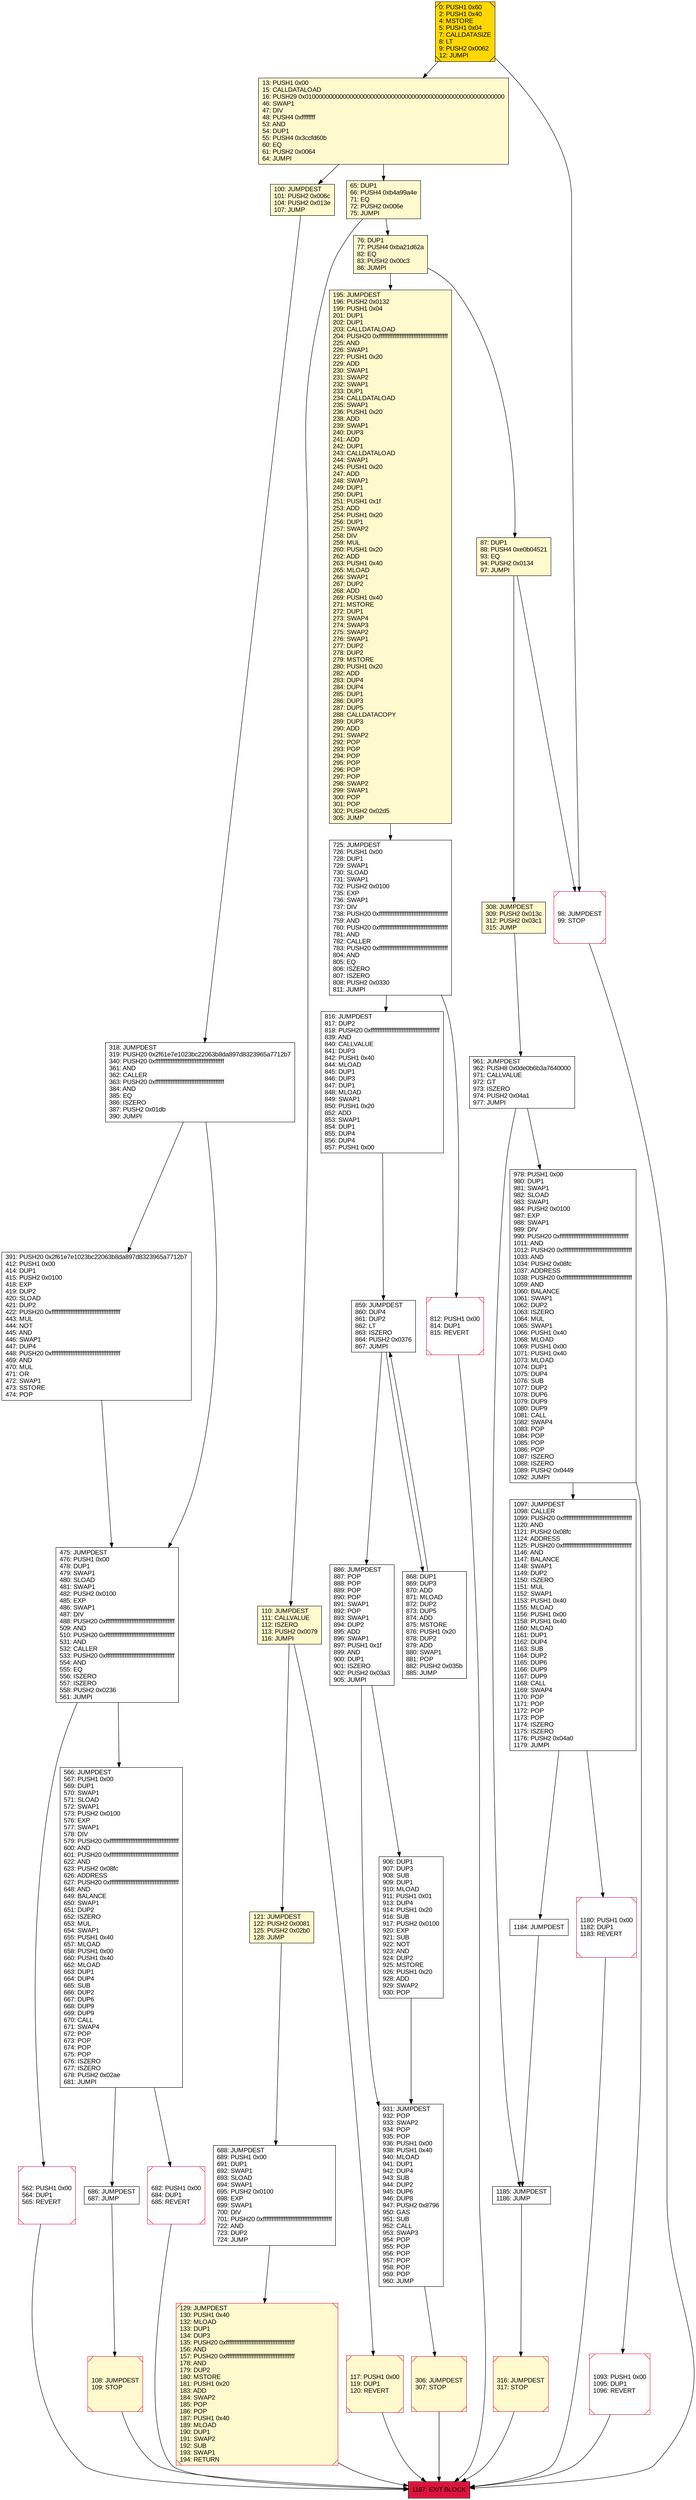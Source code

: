 digraph G {
bgcolor=transparent rankdir=UD;
node [shape=box style=filled color=black fillcolor=white fontname=arial fontcolor=black];
906 [label="906: DUP1\l907: DUP3\l908: SUB\l909: DUP1\l910: MLOAD\l911: PUSH1 0x01\l913: DUP4\l914: PUSH1 0x20\l916: SUB\l917: PUSH2 0x0100\l920: EXP\l921: SUB\l922: NOT\l923: AND\l924: DUP2\l925: MSTORE\l926: PUSH1 0x20\l928: ADD\l929: SWAP2\l930: POP\l" ];
87 [label="87: DUP1\l88: PUSH4 0xe0b04521\l93: EQ\l94: PUSH2 0x0134\l97: JUMPI\l" fillcolor=lemonchiffon ];
961 [label="961: JUMPDEST\l962: PUSH8 0x0de0b6b3a7640000\l971: CALLVALUE\l972: GT\l973: ISZERO\l974: PUSH2 0x04a1\l977: JUMPI\l" ];
121 [label="121: JUMPDEST\l122: PUSH2 0x0081\l125: PUSH2 0x02b0\l128: JUMP\l" fillcolor=lemonchiffon ];
816 [label="816: JUMPDEST\l817: DUP2\l818: PUSH20 0xffffffffffffffffffffffffffffffffffffffff\l839: AND\l840: CALLVALUE\l841: DUP3\l842: PUSH1 0x40\l844: MLOAD\l845: DUP1\l846: DUP3\l847: DUP1\l848: MLOAD\l849: SWAP1\l850: PUSH1 0x20\l852: ADD\l853: SWAP1\l854: DUP1\l855: DUP4\l856: DUP4\l857: PUSH1 0x00\l" ];
688 [label="688: JUMPDEST\l689: PUSH1 0x00\l691: DUP1\l692: SWAP1\l693: SLOAD\l694: SWAP1\l695: PUSH2 0x0100\l698: EXP\l699: SWAP1\l700: DIV\l701: PUSH20 0xffffffffffffffffffffffffffffffffffffffff\l722: AND\l723: DUP2\l724: JUMP\l" ];
886 [label="886: JUMPDEST\l887: POP\l888: POP\l889: POP\l890: POP\l891: SWAP1\l892: POP\l893: SWAP1\l894: DUP2\l895: ADD\l896: SWAP1\l897: PUSH1 0x1f\l899: AND\l900: DUP1\l901: ISZERO\l902: PUSH2 0x03a3\l905: JUMPI\l" ];
682 [label="682: PUSH1 0x00\l684: DUP1\l685: REVERT\l" shape=Msquare color=crimson ];
812 [label="812: PUSH1 0x00\l814: DUP1\l815: REVERT\l" shape=Msquare color=crimson ];
129 [label="129: JUMPDEST\l130: PUSH1 0x40\l132: MLOAD\l133: DUP1\l134: DUP3\l135: PUSH20 0xffffffffffffffffffffffffffffffffffffffff\l156: AND\l157: PUSH20 0xffffffffffffffffffffffffffffffffffffffff\l178: AND\l179: DUP2\l180: MSTORE\l181: PUSH1 0x20\l183: ADD\l184: SWAP2\l185: POP\l186: POP\l187: PUSH1 0x40\l189: MLOAD\l190: DUP1\l191: SWAP2\l192: SUB\l193: SWAP1\l194: RETURN\l" fillcolor=lemonchiffon shape=Msquare color=crimson ];
562 [label="562: PUSH1 0x00\l564: DUP1\l565: REVERT\l" shape=Msquare color=crimson ];
117 [label="117: PUSH1 0x00\l119: DUP1\l120: REVERT\l" fillcolor=lemonchiffon shape=Msquare color=crimson ];
391 [label="391: PUSH20 0x2f61e7e1023bc22063b8da897d8323965a7712b7\l412: PUSH1 0x00\l414: DUP1\l415: PUSH2 0x0100\l418: EXP\l419: DUP2\l420: SLOAD\l421: DUP2\l422: PUSH20 0xffffffffffffffffffffffffffffffffffffffff\l443: MUL\l444: NOT\l445: AND\l446: SWAP1\l447: DUP4\l448: PUSH20 0xffffffffffffffffffffffffffffffffffffffff\l469: AND\l470: MUL\l471: OR\l472: SWAP1\l473: SSTORE\l474: POP\l" ];
0 [label="0: PUSH1 0x60\l2: PUSH1 0x40\l4: MSTORE\l5: PUSH1 0x04\l7: CALLDATASIZE\l8: LT\l9: PUSH2 0x0062\l12: JUMPI\l" fillcolor=lemonchiffon shape=Msquare fillcolor=gold ];
1185 [label="1185: JUMPDEST\l1186: JUMP\l" ];
475 [label="475: JUMPDEST\l476: PUSH1 0x00\l478: DUP1\l479: SWAP1\l480: SLOAD\l481: SWAP1\l482: PUSH2 0x0100\l485: EXP\l486: SWAP1\l487: DIV\l488: PUSH20 0xffffffffffffffffffffffffffffffffffffffff\l509: AND\l510: PUSH20 0xffffffffffffffffffffffffffffffffffffffff\l531: AND\l532: CALLER\l533: PUSH20 0xffffffffffffffffffffffffffffffffffffffff\l554: AND\l555: EQ\l556: ISZERO\l557: ISZERO\l558: PUSH2 0x0236\l561: JUMPI\l" ];
566 [label="566: JUMPDEST\l567: PUSH1 0x00\l569: DUP1\l570: SWAP1\l571: SLOAD\l572: SWAP1\l573: PUSH2 0x0100\l576: EXP\l577: SWAP1\l578: DIV\l579: PUSH20 0xffffffffffffffffffffffffffffffffffffffff\l600: AND\l601: PUSH20 0xffffffffffffffffffffffffffffffffffffffff\l622: AND\l623: PUSH2 0x08fc\l626: ADDRESS\l627: PUSH20 0xffffffffffffffffffffffffffffffffffffffff\l648: AND\l649: BALANCE\l650: SWAP1\l651: DUP2\l652: ISZERO\l653: MUL\l654: SWAP1\l655: PUSH1 0x40\l657: MLOAD\l658: PUSH1 0x00\l660: PUSH1 0x40\l662: MLOAD\l663: DUP1\l664: DUP4\l665: SUB\l666: DUP2\l667: DUP6\l668: DUP9\l669: DUP9\l670: CALL\l671: SWAP4\l672: POP\l673: POP\l674: POP\l675: POP\l676: ISZERO\l677: ISZERO\l678: PUSH2 0x02ae\l681: JUMPI\l" ];
686 [label="686: JUMPDEST\l687: JUMP\l" ];
13 [label="13: PUSH1 0x00\l15: CALLDATALOAD\l16: PUSH29 0x0100000000000000000000000000000000000000000000000000000000\l46: SWAP1\l47: DIV\l48: PUSH4 0xffffffff\l53: AND\l54: DUP1\l55: PUSH4 0x3ccfd60b\l60: EQ\l61: PUSH2 0x0064\l64: JUMPI\l" fillcolor=lemonchiffon ];
195 [label="195: JUMPDEST\l196: PUSH2 0x0132\l199: PUSH1 0x04\l201: DUP1\l202: DUP1\l203: CALLDATALOAD\l204: PUSH20 0xffffffffffffffffffffffffffffffffffffffff\l225: AND\l226: SWAP1\l227: PUSH1 0x20\l229: ADD\l230: SWAP1\l231: SWAP2\l232: SWAP1\l233: DUP1\l234: CALLDATALOAD\l235: SWAP1\l236: PUSH1 0x20\l238: ADD\l239: SWAP1\l240: DUP3\l241: ADD\l242: DUP1\l243: CALLDATALOAD\l244: SWAP1\l245: PUSH1 0x20\l247: ADD\l248: SWAP1\l249: DUP1\l250: DUP1\l251: PUSH1 0x1f\l253: ADD\l254: PUSH1 0x20\l256: DUP1\l257: SWAP2\l258: DIV\l259: MUL\l260: PUSH1 0x20\l262: ADD\l263: PUSH1 0x40\l265: MLOAD\l266: SWAP1\l267: DUP2\l268: ADD\l269: PUSH1 0x40\l271: MSTORE\l272: DUP1\l273: SWAP4\l274: SWAP3\l275: SWAP2\l276: SWAP1\l277: DUP2\l278: DUP2\l279: MSTORE\l280: PUSH1 0x20\l282: ADD\l283: DUP4\l284: DUP4\l285: DUP1\l286: DUP3\l287: DUP5\l288: CALLDATACOPY\l289: DUP3\l290: ADD\l291: SWAP2\l292: POP\l293: POP\l294: POP\l295: POP\l296: POP\l297: POP\l298: SWAP2\l299: SWAP1\l300: POP\l301: POP\l302: PUSH2 0x02d5\l305: JUMP\l" fillcolor=lemonchiffon ];
110 [label="110: JUMPDEST\l111: CALLVALUE\l112: ISZERO\l113: PUSH2 0x0079\l116: JUMPI\l" fillcolor=lemonchiffon ];
308 [label="308: JUMPDEST\l309: PUSH2 0x013c\l312: PUSH2 0x03c1\l315: JUMP\l" fillcolor=lemonchiffon ];
1187 [label="1187: EXIT BLOCK\l" fillcolor=crimson ];
1093 [label="1093: PUSH1 0x00\l1095: DUP1\l1096: REVERT\l" shape=Msquare color=crimson ];
978 [label="978: PUSH1 0x00\l980: DUP1\l981: SWAP1\l982: SLOAD\l983: SWAP1\l984: PUSH2 0x0100\l987: EXP\l988: SWAP1\l989: DIV\l990: PUSH20 0xffffffffffffffffffffffffffffffffffffffff\l1011: AND\l1012: PUSH20 0xffffffffffffffffffffffffffffffffffffffff\l1033: AND\l1034: PUSH2 0x08fc\l1037: ADDRESS\l1038: PUSH20 0xffffffffffffffffffffffffffffffffffffffff\l1059: AND\l1060: BALANCE\l1061: SWAP1\l1062: DUP2\l1063: ISZERO\l1064: MUL\l1065: SWAP1\l1066: PUSH1 0x40\l1068: MLOAD\l1069: PUSH1 0x00\l1071: PUSH1 0x40\l1073: MLOAD\l1074: DUP1\l1075: DUP4\l1076: SUB\l1077: DUP2\l1078: DUP6\l1079: DUP9\l1080: DUP9\l1081: CALL\l1082: SWAP4\l1083: POP\l1084: POP\l1085: POP\l1086: POP\l1087: ISZERO\l1088: ISZERO\l1089: PUSH2 0x0449\l1092: JUMPI\l" ];
306 [label="306: JUMPDEST\l307: STOP\l" fillcolor=lemonchiffon shape=Msquare color=crimson ];
65 [label="65: DUP1\l66: PUSH4 0xb4a99a4e\l71: EQ\l72: PUSH2 0x006e\l75: JUMPI\l" fillcolor=lemonchiffon ];
1097 [label="1097: JUMPDEST\l1098: CALLER\l1099: PUSH20 0xffffffffffffffffffffffffffffffffffffffff\l1120: AND\l1121: PUSH2 0x08fc\l1124: ADDRESS\l1125: PUSH20 0xffffffffffffffffffffffffffffffffffffffff\l1146: AND\l1147: BALANCE\l1148: SWAP1\l1149: DUP2\l1150: ISZERO\l1151: MUL\l1152: SWAP1\l1153: PUSH1 0x40\l1155: MLOAD\l1156: PUSH1 0x00\l1158: PUSH1 0x40\l1160: MLOAD\l1161: DUP1\l1162: DUP4\l1163: SUB\l1164: DUP2\l1165: DUP6\l1166: DUP9\l1167: DUP9\l1168: CALL\l1169: SWAP4\l1170: POP\l1171: POP\l1172: POP\l1173: POP\l1174: ISZERO\l1175: ISZERO\l1176: PUSH2 0x04a0\l1179: JUMPI\l" ];
316 [label="316: JUMPDEST\l317: STOP\l" fillcolor=lemonchiffon shape=Msquare color=crimson ];
868 [label="868: DUP1\l869: DUP3\l870: ADD\l871: MLOAD\l872: DUP2\l873: DUP5\l874: ADD\l875: MSTORE\l876: PUSH1 0x20\l878: DUP2\l879: ADD\l880: SWAP1\l881: POP\l882: PUSH2 0x035b\l885: JUMP\l" ];
1184 [label="1184: JUMPDEST\l" ];
931 [label="931: JUMPDEST\l932: POP\l933: SWAP2\l934: POP\l935: POP\l936: PUSH1 0x00\l938: PUSH1 0x40\l940: MLOAD\l941: DUP1\l942: DUP4\l943: SUB\l944: DUP2\l945: DUP6\l946: DUP8\l947: PUSH2 0x8796\l950: GAS\l951: SUB\l952: CALL\l953: SWAP3\l954: POP\l955: POP\l956: POP\l957: POP\l958: POP\l959: POP\l960: JUMP\l" ];
98 [label="98: JUMPDEST\l99: STOP\l" shape=Msquare color=crimson ];
318 [label="318: JUMPDEST\l319: PUSH20 0x2f61e7e1023bc22063b8da897d8323965a7712b7\l340: PUSH20 0xffffffffffffffffffffffffffffffffffffffff\l361: AND\l362: CALLER\l363: PUSH20 0xffffffffffffffffffffffffffffffffffffffff\l384: AND\l385: EQ\l386: ISZERO\l387: PUSH2 0x01db\l390: JUMPI\l" ];
859 [label="859: JUMPDEST\l860: DUP4\l861: DUP2\l862: LT\l863: ISZERO\l864: PUSH2 0x0376\l867: JUMPI\l" ];
100 [label="100: JUMPDEST\l101: PUSH2 0x006c\l104: PUSH2 0x013e\l107: JUMP\l" fillcolor=lemonchiffon ];
108 [label="108: JUMPDEST\l109: STOP\l" fillcolor=lemonchiffon shape=Msquare color=crimson ];
725 [label="725: JUMPDEST\l726: PUSH1 0x00\l728: DUP1\l729: SWAP1\l730: SLOAD\l731: SWAP1\l732: PUSH2 0x0100\l735: EXP\l736: SWAP1\l737: DIV\l738: PUSH20 0xffffffffffffffffffffffffffffffffffffffff\l759: AND\l760: PUSH20 0xffffffffffffffffffffffffffffffffffffffff\l781: AND\l782: CALLER\l783: PUSH20 0xffffffffffffffffffffffffffffffffffffffff\l804: AND\l805: EQ\l806: ISZERO\l807: ISZERO\l808: PUSH2 0x0330\l811: JUMPI\l" ];
1180 [label="1180: PUSH1 0x00\l1182: DUP1\l1183: REVERT\l" shape=Msquare color=crimson ];
76 [label="76: DUP1\l77: PUSH4 0xba21d62a\l82: EQ\l83: PUSH2 0x00c3\l86: JUMPI\l" fillcolor=lemonchiffon ];
978 -> 1097;
391 -> 475;
475 -> 562;
306 -> 1187;
316 -> 1187;
0 -> 13;
961 -> 1185;
931 -> 306;
65 -> 76;
1097 -> 1180;
1180 -> 1187;
76 -> 195;
318 -> 475;
87 -> 308;
13 -> 100;
0 -> 98;
318 -> 391;
961 -> 978;
682 -> 1187;
812 -> 1187;
562 -> 1187;
906 -> 931;
725 -> 812;
859 -> 886;
87 -> 98;
725 -> 816;
76 -> 87;
13 -> 65;
1185 -> 316;
566 -> 686;
978 -> 1093;
121 -> 688;
65 -> 110;
886 -> 906;
1093 -> 1187;
1097 -> 1184;
475 -> 566;
100 -> 318;
566 -> 682;
688 -> 129;
98 -> 1187;
108 -> 1187;
859 -> 868;
868 -> 859;
308 -> 961;
686 -> 108;
195 -> 725;
110 -> 121;
129 -> 1187;
816 -> 859;
110 -> 117;
117 -> 1187;
886 -> 931;
1184 -> 1185;
}